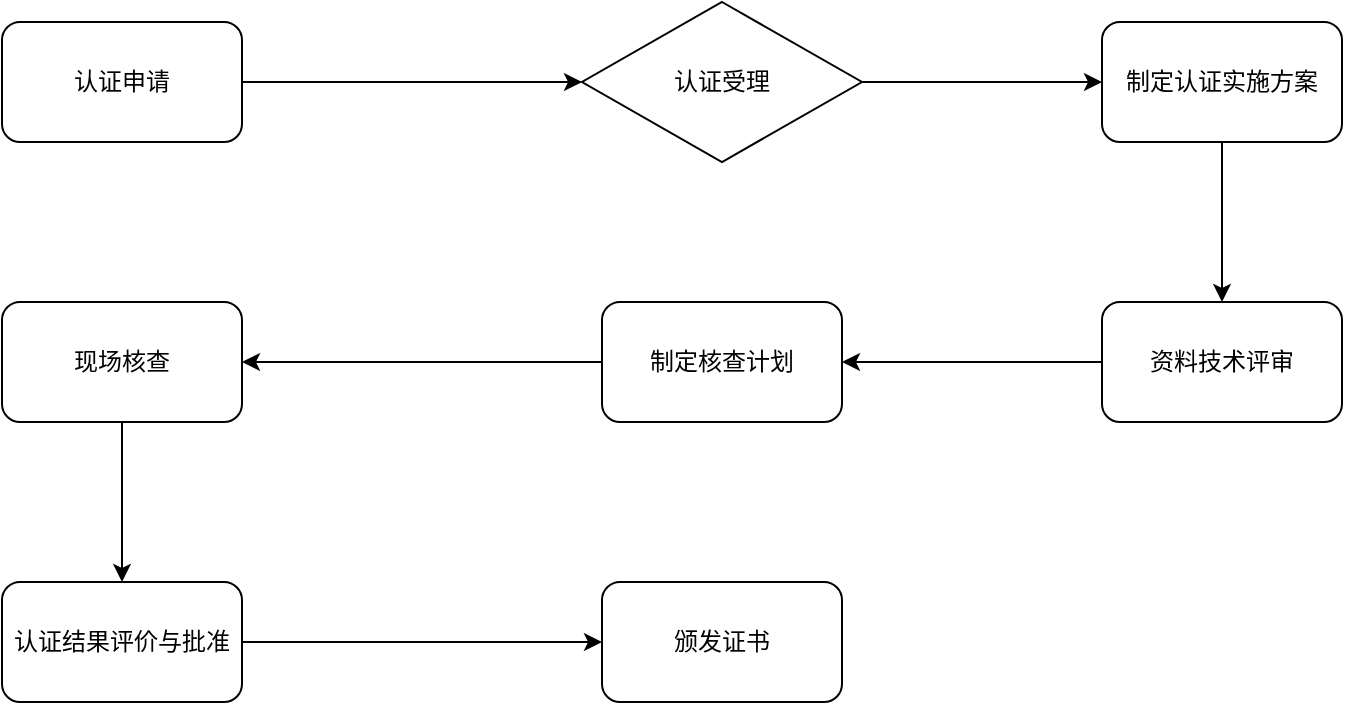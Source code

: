 <mxfile version="26.1.1">
  <diagram name="第 1 页" id="_j6Xvlg6FWcO2dIobTae">
    <mxGraphModel dx="1358" dy="744" grid="1" gridSize="10" guides="1" tooltips="1" connect="1" arrows="1" fold="1" page="1" pageScale="1" pageWidth="827" pageHeight="1169" math="0" shadow="0">
      <root>
        <mxCell id="0" />
        <mxCell id="1" parent="0" />
        <mxCell id="A1j4_E4FhUjwNJ8hTGyq-11" style="edgeStyle=orthogonalEdgeStyle;rounded=0;orthogonalLoop=1;jettySize=auto;html=1;entryX=0;entryY=0.5;entryDx=0;entryDy=0;" edge="1" parent="1" source="A1j4_E4FhUjwNJ8hTGyq-2" target="A1j4_E4FhUjwNJ8hTGyq-3">
          <mxGeometry relative="1" as="geometry">
            <Array as="points">
              <mxPoint x="340" y="140" />
              <mxPoint x="340" y="140" />
            </Array>
          </mxGeometry>
        </mxCell>
        <mxCell id="A1j4_E4FhUjwNJ8hTGyq-2" value="认证申请" style="rounded=1;whiteSpace=wrap;html=1;" vertex="1" parent="1">
          <mxGeometry x="90" y="110" width="120" height="60" as="geometry" />
        </mxCell>
        <mxCell id="A1j4_E4FhUjwNJ8hTGyq-12" style="edgeStyle=orthogonalEdgeStyle;rounded=0;orthogonalLoop=1;jettySize=auto;html=1;exitX=1;exitY=0.5;exitDx=0;exitDy=0;entryX=0;entryY=0.5;entryDx=0;entryDy=0;" edge="1" parent="1" source="A1j4_E4FhUjwNJ8hTGyq-3" target="A1j4_E4FhUjwNJ8hTGyq-4">
          <mxGeometry relative="1" as="geometry">
            <mxPoint x="642" y="148" as="targetPoint" />
          </mxGeometry>
        </mxCell>
        <mxCell id="A1j4_E4FhUjwNJ8hTGyq-3" value="认证受理" style="rhombus;whiteSpace=wrap;html=1;" vertex="1" parent="1">
          <mxGeometry x="380" y="100" width="140" height="80" as="geometry" />
        </mxCell>
        <mxCell id="A1j4_E4FhUjwNJ8hTGyq-13" style="edgeStyle=orthogonalEdgeStyle;rounded=0;orthogonalLoop=1;jettySize=auto;html=1;exitX=0.5;exitY=1;exitDx=0;exitDy=0;entryX=0.5;entryY=0;entryDx=0;entryDy=0;" edge="1" parent="1" source="A1j4_E4FhUjwNJ8hTGyq-4" target="A1j4_E4FhUjwNJ8hTGyq-5">
          <mxGeometry relative="1" as="geometry" />
        </mxCell>
        <mxCell id="A1j4_E4FhUjwNJ8hTGyq-4" value="制定认证实施方案" style="rounded=1;whiteSpace=wrap;html=1;" vertex="1" parent="1">
          <mxGeometry x="640" y="110" width="120" height="60" as="geometry" />
        </mxCell>
        <mxCell id="A1j4_E4FhUjwNJ8hTGyq-14" style="edgeStyle=orthogonalEdgeStyle;rounded=0;orthogonalLoop=1;jettySize=auto;html=1;exitX=0;exitY=0.5;exitDx=0;exitDy=0;entryX=1;entryY=0.5;entryDx=0;entryDy=0;" edge="1" parent="1" source="A1j4_E4FhUjwNJ8hTGyq-5" target="A1j4_E4FhUjwNJ8hTGyq-6">
          <mxGeometry relative="1" as="geometry" />
        </mxCell>
        <mxCell id="A1j4_E4FhUjwNJ8hTGyq-5" value="资料技术评审" style="rounded=1;whiteSpace=wrap;html=1;" vertex="1" parent="1">
          <mxGeometry x="640" y="250" width="120" height="60" as="geometry" />
        </mxCell>
        <mxCell id="A1j4_E4FhUjwNJ8hTGyq-15" style="edgeStyle=orthogonalEdgeStyle;rounded=0;orthogonalLoop=1;jettySize=auto;html=1;exitX=0;exitY=0.5;exitDx=0;exitDy=0;entryX=1;entryY=0.5;entryDx=0;entryDy=0;" edge="1" parent="1" source="A1j4_E4FhUjwNJ8hTGyq-6" target="A1j4_E4FhUjwNJ8hTGyq-7">
          <mxGeometry relative="1" as="geometry" />
        </mxCell>
        <mxCell id="A1j4_E4FhUjwNJ8hTGyq-6" value="制定核查计划" style="rounded=1;whiteSpace=wrap;html=1;" vertex="1" parent="1">
          <mxGeometry x="390" y="250" width="120" height="60" as="geometry" />
        </mxCell>
        <mxCell id="A1j4_E4FhUjwNJ8hTGyq-16" style="edgeStyle=orthogonalEdgeStyle;rounded=0;orthogonalLoop=1;jettySize=auto;html=1;exitX=0.5;exitY=1;exitDx=0;exitDy=0;entryX=0.5;entryY=0;entryDx=0;entryDy=0;" edge="1" parent="1" source="A1j4_E4FhUjwNJ8hTGyq-7" target="A1j4_E4FhUjwNJ8hTGyq-8">
          <mxGeometry relative="1" as="geometry" />
        </mxCell>
        <mxCell id="A1j4_E4FhUjwNJ8hTGyq-7" value="现场核查" style="rounded=1;whiteSpace=wrap;html=1;" vertex="1" parent="1">
          <mxGeometry x="90" y="250" width="120" height="60" as="geometry" />
        </mxCell>
        <mxCell id="A1j4_E4FhUjwNJ8hTGyq-18" style="edgeStyle=orthogonalEdgeStyle;rounded=0;orthogonalLoop=1;jettySize=auto;html=1;" edge="1" parent="1" source="A1j4_E4FhUjwNJ8hTGyq-8" target="A1j4_E4FhUjwNJ8hTGyq-9">
          <mxGeometry relative="1" as="geometry" />
        </mxCell>
        <mxCell id="A1j4_E4FhUjwNJ8hTGyq-8" value="认证结果评价与批准" style="rounded=1;whiteSpace=wrap;html=1;" vertex="1" parent="1">
          <mxGeometry x="90" y="390" width="120" height="60" as="geometry" />
        </mxCell>
        <mxCell id="A1j4_E4FhUjwNJ8hTGyq-9" value="颁发证书" style="rounded=1;whiteSpace=wrap;html=1;" vertex="1" parent="1">
          <mxGeometry x="390" y="390" width="120" height="60" as="geometry" />
        </mxCell>
      </root>
    </mxGraphModel>
  </diagram>
</mxfile>

